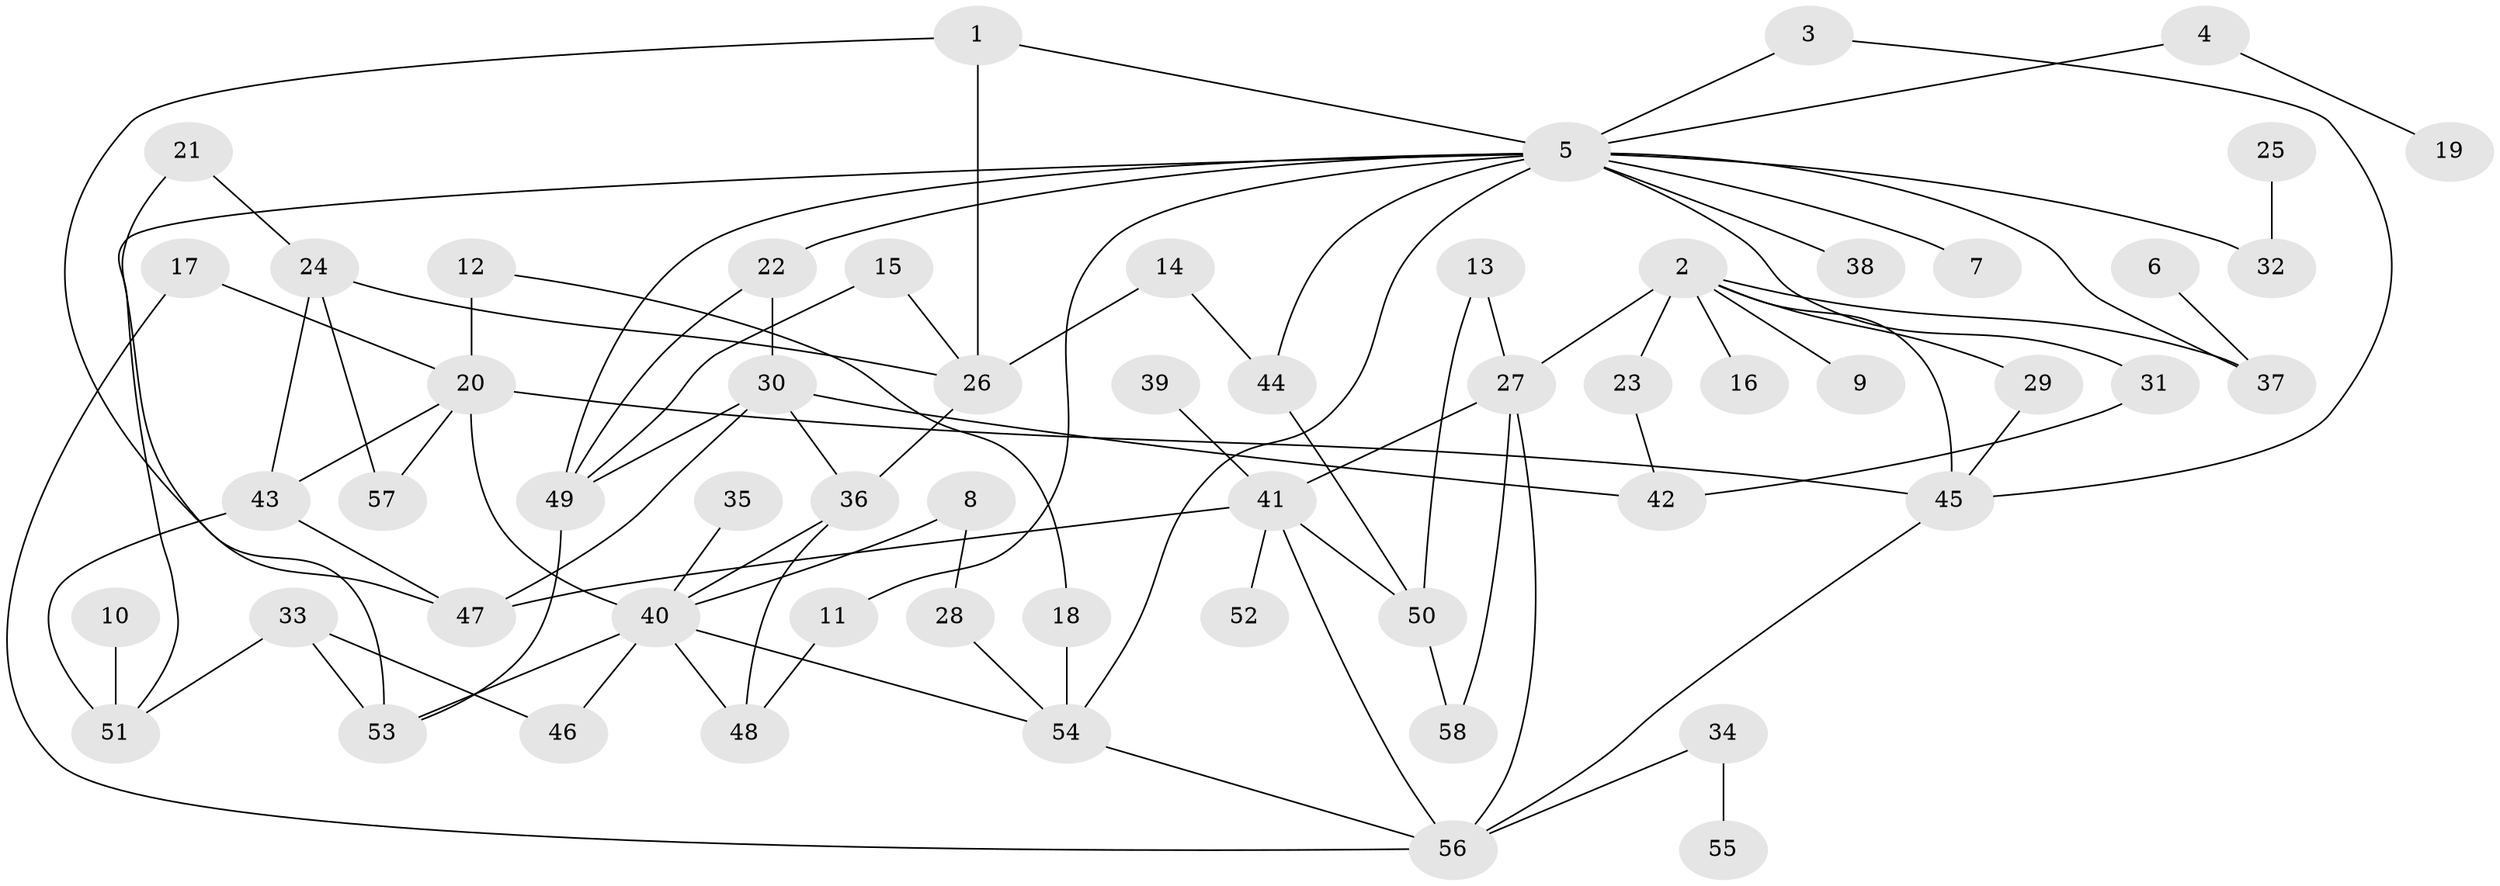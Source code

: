 // original degree distribution, {5: 0.0603448275862069, 6: 0.0603448275862069, 4: 0.08620689655172414, 9: 0.008620689655172414, 3: 0.1896551724137931, 2: 0.33620689655172414, 1: 0.25862068965517243}
// Generated by graph-tools (version 1.1) at 2025/25/03/09/25 03:25:33]
// undirected, 58 vertices, 89 edges
graph export_dot {
graph [start="1"]
  node [color=gray90,style=filled];
  1;
  2;
  3;
  4;
  5;
  6;
  7;
  8;
  9;
  10;
  11;
  12;
  13;
  14;
  15;
  16;
  17;
  18;
  19;
  20;
  21;
  22;
  23;
  24;
  25;
  26;
  27;
  28;
  29;
  30;
  31;
  32;
  33;
  34;
  35;
  36;
  37;
  38;
  39;
  40;
  41;
  42;
  43;
  44;
  45;
  46;
  47;
  48;
  49;
  50;
  51;
  52;
  53;
  54;
  55;
  56;
  57;
  58;
  1 -- 5 [weight=1.0];
  1 -- 26 [weight=1.0];
  1 -- 47 [weight=1.0];
  2 -- 9 [weight=1.0];
  2 -- 16 [weight=1.0];
  2 -- 23 [weight=1.0];
  2 -- 27 [weight=1.0];
  2 -- 29 [weight=1.0];
  2 -- 37 [weight=1.0];
  2 -- 45 [weight=1.0];
  3 -- 5 [weight=1.0];
  3 -- 45 [weight=1.0];
  4 -- 5 [weight=1.0];
  4 -- 19 [weight=1.0];
  5 -- 7 [weight=1.0];
  5 -- 11 [weight=1.0];
  5 -- 22 [weight=1.0];
  5 -- 31 [weight=1.0];
  5 -- 32 [weight=1.0];
  5 -- 37 [weight=1.0];
  5 -- 38 [weight=1.0];
  5 -- 44 [weight=1.0];
  5 -- 49 [weight=1.0];
  5 -- 51 [weight=1.0];
  5 -- 54 [weight=1.0];
  6 -- 37 [weight=1.0];
  8 -- 28 [weight=1.0];
  8 -- 40 [weight=1.0];
  10 -- 51 [weight=2.0];
  11 -- 48 [weight=1.0];
  12 -- 18 [weight=1.0];
  12 -- 20 [weight=1.0];
  13 -- 27 [weight=1.0];
  13 -- 50 [weight=1.0];
  14 -- 26 [weight=1.0];
  14 -- 44 [weight=1.0];
  15 -- 26 [weight=1.0];
  15 -- 49 [weight=1.0];
  17 -- 20 [weight=1.0];
  17 -- 56 [weight=1.0];
  18 -- 54 [weight=1.0];
  20 -- 40 [weight=2.0];
  20 -- 43 [weight=1.0];
  20 -- 45 [weight=1.0];
  20 -- 57 [weight=1.0];
  21 -- 24 [weight=1.0];
  21 -- 53 [weight=1.0];
  22 -- 30 [weight=1.0];
  22 -- 49 [weight=1.0];
  23 -- 42 [weight=1.0];
  24 -- 26 [weight=1.0];
  24 -- 43 [weight=1.0];
  24 -- 57 [weight=1.0];
  25 -- 32 [weight=1.0];
  26 -- 36 [weight=1.0];
  27 -- 41 [weight=1.0];
  27 -- 56 [weight=1.0];
  27 -- 58 [weight=1.0];
  28 -- 54 [weight=1.0];
  29 -- 45 [weight=1.0];
  30 -- 36 [weight=1.0];
  30 -- 42 [weight=1.0];
  30 -- 47 [weight=1.0];
  30 -- 49 [weight=1.0];
  31 -- 42 [weight=1.0];
  33 -- 46 [weight=1.0];
  33 -- 51 [weight=1.0];
  33 -- 53 [weight=2.0];
  34 -- 55 [weight=1.0];
  34 -- 56 [weight=1.0];
  35 -- 40 [weight=1.0];
  36 -- 40 [weight=1.0];
  36 -- 48 [weight=1.0];
  39 -- 41 [weight=1.0];
  40 -- 46 [weight=1.0];
  40 -- 48 [weight=1.0];
  40 -- 53 [weight=1.0];
  40 -- 54 [weight=1.0];
  41 -- 47 [weight=1.0];
  41 -- 50 [weight=1.0];
  41 -- 52 [weight=1.0];
  41 -- 56 [weight=1.0];
  43 -- 47 [weight=1.0];
  43 -- 51 [weight=1.0];
  44 -- 50 [weight=1.0];
  45 -- 56 [weight=1.0];
  49 -- 53 [weight=1.0];
  50 -- 58 [weight=1.0];
  54 -- 56 [weight=1.0];
}
